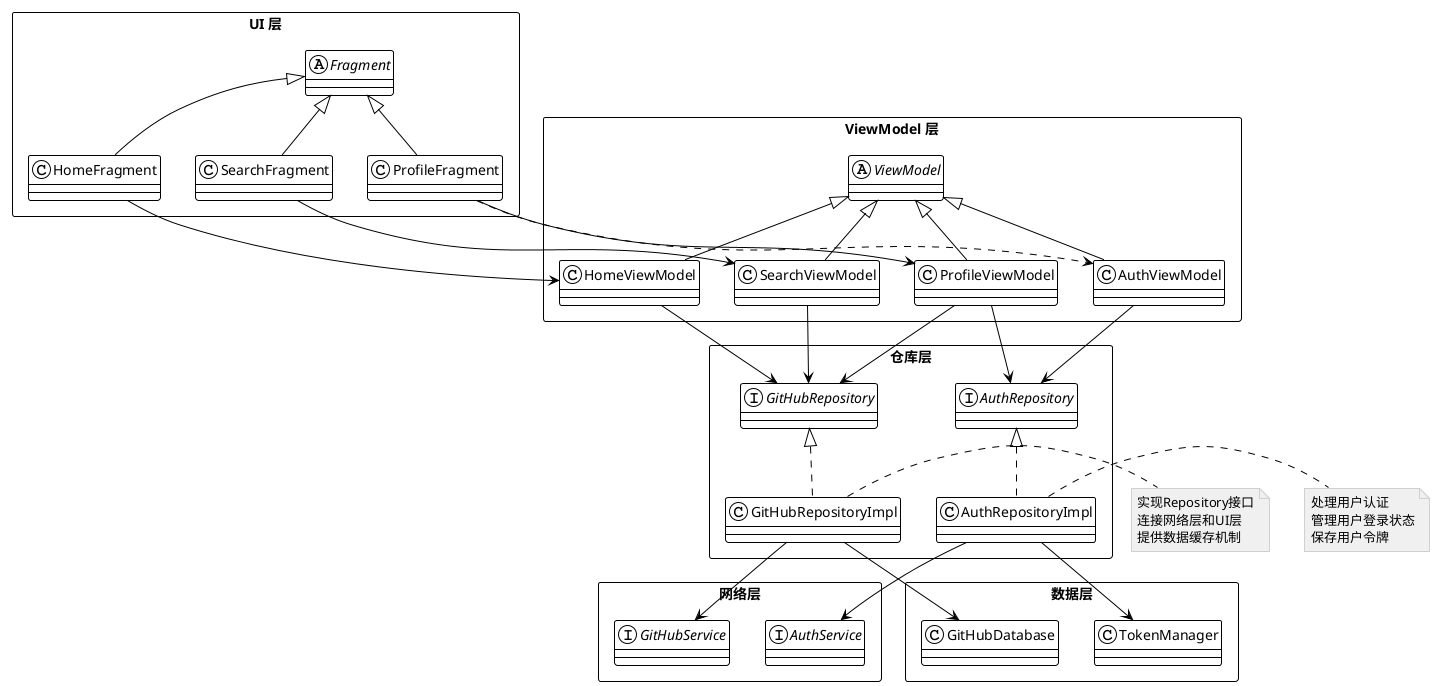 @startuml 简化类图

' 设置主题
!theme plain
skinparam backgroundColor white
skinparam classFontSize 16
skinparam classFontName Microsoft YaHei
skinparam classAttributeFontSize 14
skinparam noteBackgroundColor #f0f0f0
skinparam noteBorderColor #d0d0d0
skinparam packageStyle rectangle

package "UI 层" {
  abstract class "Fragment" as Fragment
  
  class "HomeFragment" as HomeFragment
  class "SearchFragment" as SearchFragment  
  class "ProfileFragment" as ProfileFragment
}

package "ViewModel 层" {
  abstract class "ViewModel" as ViewModel
  
  class "HomeViewModel" as HomeViewModel
  class "SearchViewModel" as SearchViewModel
  class "ProfileViewModel" as ProfileViewModel
  class "AuthViewModel" as AuthViewModel
}

package "仓库层" {
  interface "GitHubRepository" as GitHubRepository
  class "GitHubRepositoryImpl" as GitHubRepositoryImpl
  
  interface "AuthRepository" as AuthRepository
  class "AuthRepositoryImpl" as AuthRepositoryImpl
}

package "网络层" {
  interface "GitHubService" as GitHubService
  interface "AuthService" as AuthService
}

package "数据层" {
  class "GitHubDatabase" as GitHubDatabase
  class "TokenManager" as TokenManager
}

' 继承关系
Fragment <|-- HomeFragment
Fragment <|-- SearchFragment
Fragment <|-- ProfileFragment

ViewModel <|-- HomeViewModel
ViewModel <|-- SearchViewModel
ViewModel <|-- ProfileViewModel
ViewModel <|-- AuthViewModel

GitHubRepository <|.. GitHubRepositoryImpl
AuthRepository <|.. AuthRepositoryImpl

' 依赖关系
HomeFragment --> HomeViewModel
SearchFragment --> SearchViewModel
ProfileFragment --> ProfileViewModel
ProfileFragment ..> AuthViewModel

HomeViewModel --> GitHubRepository
SearchViewModel --> GitHubRepository
ProfileViewModel --> GitHubRepository
ProfileViewModel --> AuthRepository
AuthViewModel --> AuthRepository

GitHubRepositoryImpl --> GitHubService
GitHubRepositoryImpl --> GitHubDatabase
AuthRepositoryImpl --> AuthService
AuthRepositoryImpl --> TokenManager

' 布局调整
ViewModel -[hidden]> Fragment
GitHubRepository -[hidden]> ViewModel
GitHubService -[hidden]> GitHubRepository

' 说明注释
note right of GitHubRepositoryImpl
  实现Repository接口
  连接网络层和UI层
  提供数据缓存机制
end note

note right of AuthRepositoryImpl
  处理用户认证
  管理用户登录状态
  保存用户令牌
end note

@enduml 